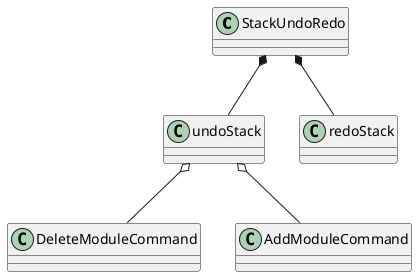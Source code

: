 @startuml
StackUndoRedo *-- undoStack
StackUndoRedo *-- redoStack

undoStack o-- DeleteModuleCommand
undoStack o-- AddModuleCommand
@enduml

